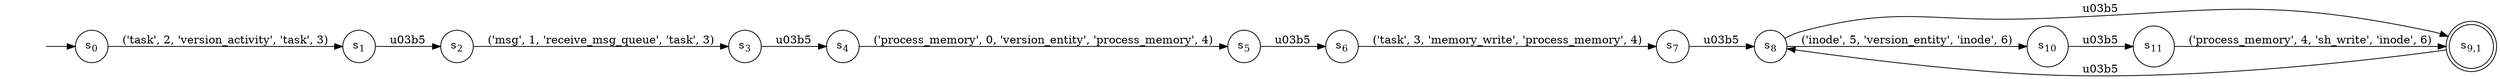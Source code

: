 digraph NFA {
    rankdir = LR;
    I [style = invis];
    I -> S0;
    S0 [label = <s<sub>0</sub>>, shape = circle];
    S1 [label = <s<sub>1</sub>>, shape = circle];
    S2 [label = <s<sub>2</sub>>, shape = circle];
    S3 [label = <s<sub>3</sub>>, shape = circle];
    S4 [label = <s<sub>4</sub>>, shape = circle];
    S5 [label = <s<sub>5</sub>>, shape = circle];
    S6 [label = <s<sub>6</sub>>, shape = circle];
    S7 [label = <s<sub>7</sub>>, shape = circle];
    S8 [label = <s<sub>8</sub>>, shape = circle];
    S9 [label = <s<sub>9,1</sub>>, shape = circle, peripheries = 2];
    S9 -> S8 [label = "\u03b5"];
    S8 -> S9 [label = "\u03b5"];
    S10 [label = <s<sub>10</sub>>, shape = circle];
    S11 [label = <s<sub>11</sub>>, shape = circle];
    S11 -> S9 [label = "('process_memory', 4, 'sh_write', 'inode', 6)"];
    S10 -> S11 [label = "\u03b5"];
    S8 -> S10 [label = "('inode', 5, 'version_entity', 'inode', 6)"];
    S7 -> S8 [label = "\u03b5"];
    S6 -> S7 [label = "('task', 3, 'memory_write', 'process_memory', 4)"];
    S5 -> S6 [label = "\u03b5"];
    S4 -> S5 [label = "('process_memory', 0, 'version_entity', 'process_memory', 4)"];
    S3 -> S4 [label = "\u03b5"];
    S2 -> S3 [label = "('msg', 1, 'receive_msg_queue', 'task', 3)"];
    S1 -> S2 [label = "\u03b5"];
    S0 -> S1 [label = "('task', 2, 'version_activity', 'task', 3)"];
}
